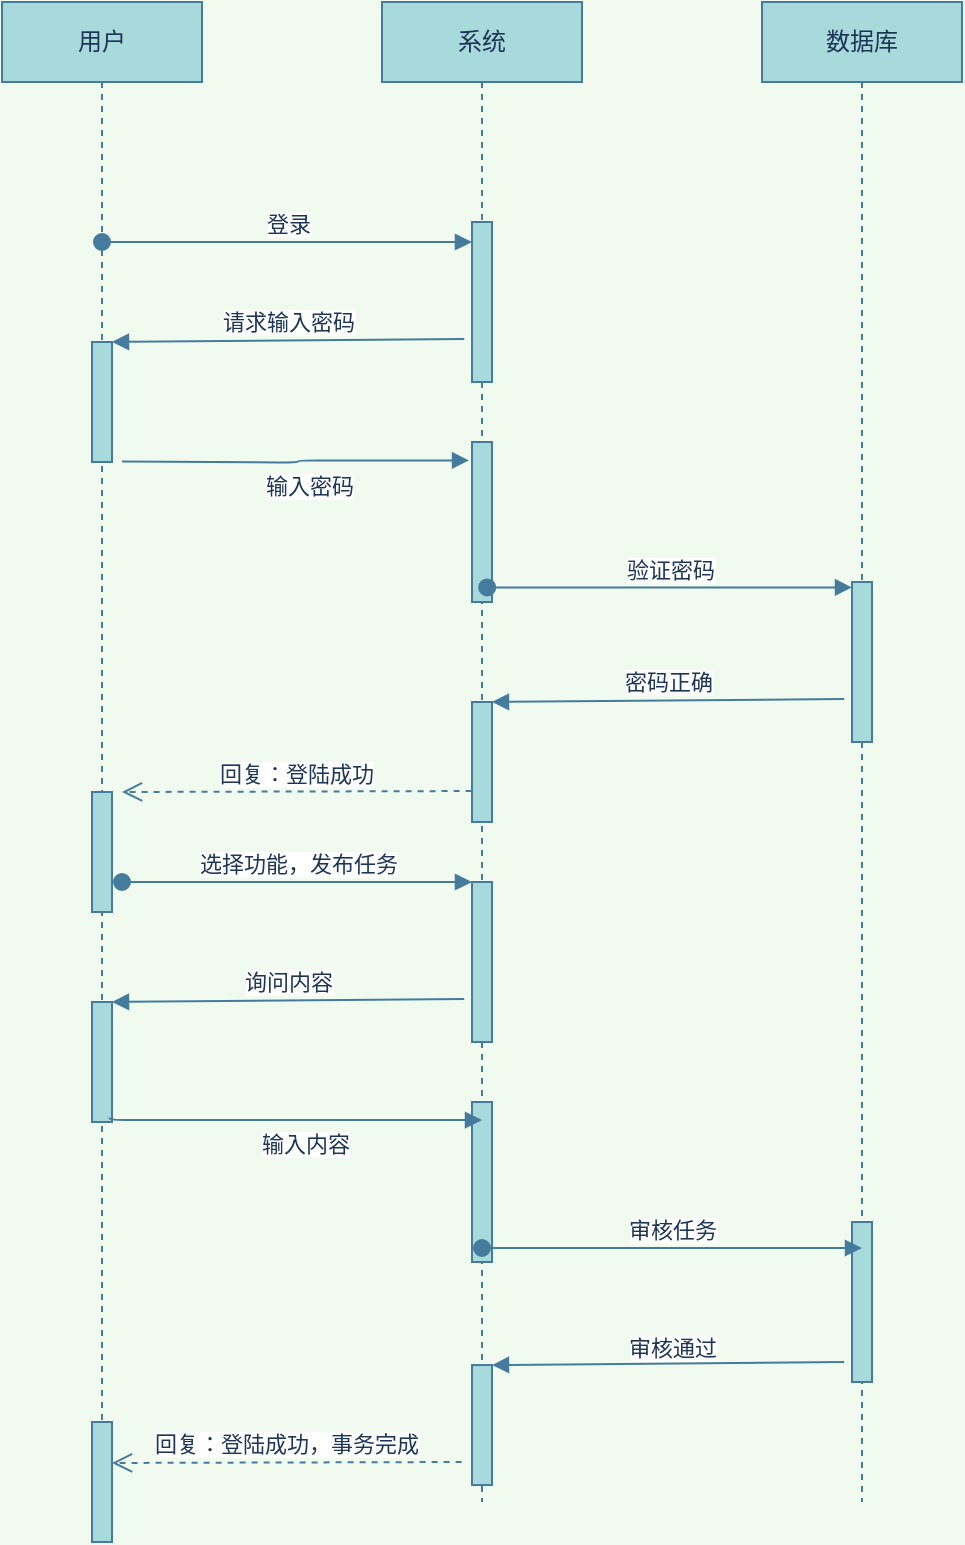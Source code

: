<mxfile version="16.6.1" type="github">
  <diagram id="aeRG9rzD7lxfbZ-jMTFp" name="第 1 页">
    <mxGraphModel dx="771" dy="447" grid="1" gridSize="10" guides="1" tooltips="1" connect="1" arrows="1" fold="1" page="1" pageScale="1" pageWidth="827" pageHeight="1169" background="#F1FAEE" math="0" shadow="0">
      <root>
        <mxCell id="0" />
        <mxCell id="1" parent="0" />
        <mxCell id="naZADqsueXCr0R1nJYDh-34" value="用户" style="shape=umlLifeline;perimeter=lifelinePerimeter;whiteSpace=wrap;html=1;container=1;collapsible=0;recursiveResize=0;outlineConnect=0;rounded=0;sketch=0;fontColor=#1D3557;strokeColor=#457B9D;fillColor=#A8DADC;" vertex="1" parent="1">
          <mxGeometry x="300" y="190" width="100" height="770" as="geometry" />
        </mxCell>
        <mxCell id="naZADqsueXCr0R1nJYDh-46" value="" style="html=1;points=[];perimeter=orthogonalPerimeter;rounded=0;sketch=0;fontColor=#1D3557;strokeColor=#457B9D;fillColor=#A8DADC;" vertex="1" parent="naZADqsueXCr0R1nJYDh-34">
          <mxGeometry x="45" y="170" width="10" height="60" as="geometry" />
        </mxCell>
        <mxCell id="naZADqsueXCr0R1nJYDh-71" value="回复：登陆成功" style="html=1;verticalAlign=bottom;endArrow=open;dashed=1;endSize=8;rounded=1;sketch=0;fontColor=#1D3557;strokeColor=#457B9D;fillColor=#A8DADC;curved=0;exitX=-0.02;exitY=0.742;exitDx=0;exitDy=0;exitPerimeter=0;" edge="1" parent="naZADqsueXCr0R1nJYDh-34" source="naZADqsueXCr0R1nJYDh-58">
          <mxGeometry relative="1" as="geometry">
            <mxPoint x="140" y="395" as="sourcePoint" />
            <mxPoint x="60" y="395" as="targetPoint" />
          </mxGeometry>
        </mxCell>
        <mxCell id="naZADqsueXCr0R1nJYDh-72" value="" style="html=1;points=[];perimeter=orthogonalPerimeter;rounded=0;sketch=0;fontColor=#1D3557;strokeColor=#457B9D;fillColor=#A8DADC;" vertex="1" parent="naZADqsueXCr0R1nJYDh-34">
          <mxGeometry x="45" y="500" width="10" height="60" as="geometry" />
        </mxCell>
        <mxCell id="naZADqsueXCr0R1nJYDh-87" value="回复：登陆成功，事务完成" style="html=1;verticalAlign=bottom;endArrow=open;dashed=1;endSize=8;rounded=1;sketch=0;fontColor=#1D3557;strokeColor=#457B9D;fillColor=#A8DADC;curved=0;exitX=-0.02;exitY=0.742;exitDx=0;exitDy=0;exitPerimeter=0;" edge="1" parent="naZADqsueXCr0R1nJYDh-34">
          <mxGeometry relative="1" as="geometry">
            <mxPoint x="229.8" y="730" as="sourcePoint" />
            <mxPoint x="55" y="730.48" as="targetPoint" />
          </mxGeometry>
        </mxCell>
        <mxCell id="naZADqsueXCr0R1nJYDh-89" value="" style="html=1;points=[];perimeter=orthogonalPerimeter;rounded=0;sketch=0;fontColor=#1D3557;strokeColor=#457B9D;fillColor=#A8DADC;" vertex="1" parent="naZADqsueXCr0R1nJYDh-34">
          <mxGeometry x="45" y="710" width="10" height="60" as="geometry" />
        </mxCell>
        <mxCell id="naZADqsueXCr0R1nJYDh-37" value="系统" style="shape=umlLifeline;perimeter=lifelinePerimeter;whiteSpace=wrap;html=1;container=1;collapsible=0;recursiveResize=0;outlineConnect=0;rounded=0;sketch=0;fontColor=#1D3557;strokeColor=#457B9D;fillColor=#A8DADC;" vertex="1" parent="1">
          <mxGeometry x="490" y="190" width="100" height="750" as="geometry" />
        </mxCell>
        <mxCell id="naZADqsueXCr0R1nJYDh-53" value="" style="html=1;points=[];perimeter=orthogonalPerimeter;rounded=0;sketch=0;fontColor=#1D3557;strokeColor=#457B9D;fillColor=#A8DADC;" vertex="1" parent="naZADqsueXCr0R1nJYDh-37">
          <mxGeometry x="45" y="110" width="10" height="80" as="geometry" />
        </mxCell>
        <mxCell id="naZADqsueXCr0R1nJYDh-55" value="" style="html=1;points=[];perimeter=orthogonalPerimeter;rounded=0;sketch=0;fontColor=#1D3557;strokeColor=#457B9D;fillColor=#A8DADC;" vertex="1" parent="naZADqsueXCr0R1nJYDh-37">
          <mxGeometry x="45" y="220" width="10" height="80" as="geometry" />
        </mxCell>
        <mxCell id="naZADqsueXCr0R1nJYDh-56" value="输入密码" style="endArrow=block;endFill=1;html=1;edgeStyle=orthogonalEdgeStyle;align=left;verticalAlign=top;rounded=1;sketch=0;fontColor=#1D3557;strokeColor=#457B9D;fillColor=#A8DADC;curved=0;entryX=-0.148;entryY=0.115;entryDx=0;entryDy=0;entryPerimeter=0;" edge="1" parent="naZADqsueXCr0R1nJYDh-37" target="naZADqsueXCr0R1nJYDh-55">
          <mxGeometry x="-0.196" y="1" relative="1" as="geometry">
            <mxPoint x="-130" y="229.75" as="sourcePoint" />
            <mxPoint x="30" y="229.75" as="targetPoint" />
            <mxPoint as="offset" />
          </mxGeometry>
        </mxCell>
        <mxCell id="naZADqsueXCr0R1nJYDh-57" value="" style="edgeLabel;resizable=0;html=1;align=left;verticalAlign=bottom;rounded=0;sketch=0;fontColor=#1D3557;strokeColor=#457B9D;fillColor=#A8DADC;" connectable="0" vertex="1" parent="naZADqsueXCr0R1nJYDh-56">
          <mxGeometry x="-1" relative="1" as="geometry" />
        </mxCell>
        <mxCell id="naZADqsueXCr0R1nJYDh-58" value="" style="html=1;points=[];perimeter=orthogonalPerimeter;rounded=0;sketch=0;fontColor=#1D3557;strokeColor=#457B9D;fillColor=#A8DADC;" vertex="1" parent="naZADqsueXCr0R1nJYDh-37">
          <mxGeometry x="45" y="350" width="10" height="60" as="geometry" />
        </mxCell>
        <mxCell id="naZADqsueXCr0R1nJYDh-73" value="" style="html=1;points=[];perimeter=orthogonalPerimeter;rounded=0;sketch=0;fontColor=#1D3557;strokeColor=#457B9D;fillColor=#A8DADC;" vertex="1" parent="naZADqsueXCr0R1nJYDh-37">
          <mxGeometry x="45" y="440" width="10" height="80" as="geometry" />
        </mxCell>
        <mxCell id="naZADqsueXCr0R1nJYDh-74" value="" style="html=1;points=[];perimeter=orthogonalPerimeter;rounded=0;sketch=0;fontColor=#1D3557;strokeColor=#457B9D;fillColor=#A8DADC;" vertex="1" parent="naZADqsueXCr0R1nJYDh-37">
          <mxGeometry x="45" y="550" width="10" height="80" as="geometry" />
        </mxCell>
        <mxCell id="naZADqsueXCr0R1nJYDh-83" value="" style="html=1;points=[];perimeter=orthogonalPerimeter;rounded=0;sketch=0;fontColor=#1D3557;strokeColor=#457B9D;fillColor=#A8DADC;" vertex="1" parent="naZADqsueXCr0R1nJYDh-37">
          <mxGeometry x="45" y="681.52" width="10" height="60" as="geometry" />
        </mxCell>
        <mxCell id="naZADqsueXCr0R1nJYDh-84" value="审核通过" style="html=1;verticalAlign=bottom;endArrow=block;entryX=1;entryY=0;rounded=1;sketch=0;fontColor=#1D3557;strokeColor=#457B9D;fillColor=#A8DADC;curved=0;exitX=-0.39;exitY=0.731;exitDx=0;exitDy=0;exitPerimeter=0;" edge="1" parent="naZADqsueXCr0R1nJYDh-37" target="naZADqsueXCr0R1nJYDh-83">
          <mxGeometry x="-0.022" y="1" relative="1" as="geometry">
            <mxPoint x="231.1" y="680.0" as="sourcePoint" />
            <mxPoint as="offset" />
          </mxGeometry>
        </mxCell>
        <mxCell id="naZADqsueXCr0R1nJYDh-38" value="数据库" style="shape=umlLifeline;perimeter=lifelinePerimeter;whiteSpace=wrap;html=1;container=1;collapsible=0;recursiveResize=0;outlineConnect=0;rounded=0;sketch=0;fontColor=#1D3557;strokeColor=#457B9D;fillColor=#A8DADC;" vertex="1" parent="1">
          <mxGeometry x="680" y="190" width="100" height="750" as="geometry" />
        </mxCell>
        <mxCell id="naZADqsueXCr0R1nJYDh-81" value="" style="html=1;points=[];perimeter=orthogonalPerimeter;rounded=0;sketch=0;fontColor=#1D3557;strokeColor=#457B9D;fillColor=#A8DADC;" vertex="1" parent="naZADqsueXCr0R1nJYDh-38">
          <mxGeometry x="45" y="610" width="10" height="80" as="geometry" />
        </mxCell>
        <mxCell id="naZADqsueXCr0R1nJYDh-47" value="请求输入密码" style="html=1;verticalAlign=bottom;endArrow=block;entryX=1;entryY=0;rounded=1;sketch=0;fontColor=#1D3557;strokeColor=#457B9D;fillColor=#A8DADC;curved=0;exitX=-0.39;exitY=0.731;exitDx=0;exitDy=0;exitPerimeter=0;" edge="1" target="naZADqsueXCr0R1nJYDh-46" parent="1" source="naZADqsueXCr0R1nJYDh-53">
          <mxGeometry relative="1" as="geometry">
            <mxPoint x="425" y="360" as="sourcePoint" />
          </mxGeometry>
        </mxCell>
        <mxCell id="naZADqsueXCr0R1nJYDh-54" value="登录" style="html=1;verticalAlign=bottom;startArrow=oval;endArrow=block;startSize=8;rounded=1;sketch=0;fontColor=#1D3557;strokeColor=#457B9D;fillColor=#A8DADC;curved=0;" edge="1" target="naZADqsueXCr0R1nJYDh-53" parent="1" source="naZADqsueXCr0R1nJYDh-34">
          <mxGeometry relative="1" as="geometry">
            <mxPoint x="470" y="300" as="sourcePoint" />
            <Array as="points">
              <mxPoint x="420" y="310" />
            </Array>
          </mxGeometry>
        </mxCell>
        <mxCell id="naZADqsueXCr0R1nJYDh-59" value="" style="html=1;points=[];perimeter=orthogonalPerimeter;rounded=0;sketch=0;fontColor=#1D3557;strokeColor=#457B9D;fillColor=#A8DADC;" vertex="1" parent="1">
          <mxGeometry x="725" y="480" width="10" height="80" as="geometry" />
        </mxCell>
        <mxCell id="naZADqsueXCr0R1nJYDh-63" value="密码正确" style="html=1;verticalAlign=bottom;endArrow=block;entryX=1;entryY=0;rounded=1;sketch=0;fontColor=#1D3557;strokeColor=#457B9D;fillColor=#A8DADC;curved=0;exitX=-0.39;exitY=0.731;exitDx=0;exitDy=0;exitPerimeter=0;" edge="1" parent="1" source="naZADqsueXCr0R1nJYDh-59" target="naZADqsueXCr0R1nJYDh-58">
          <mxGeometry relative="1" as="geometry">
            <mxPoint x="615" y="540" as="sourcePoint" />
          </mxGeometry>
        </mxCell>
        <mxCell id="naZADqsueXCr0R1nJYDh-64" value="验证密码" style="html=1;verticalAlign=bottom;startArrow=oval;endArrow=block;startSize=8;rounded=1;sketch=0;fontColor=#1D3557;strokeColor=#457B9D;fillColor=#A8DADC;curved=0;exitX=0.526;exitY=0.245;exitDx=0;exitDy=0;exitPerimeter=0;" edge="1" parent="1" target="naZADqsueXCr0R1nJYDh-59">
          <mxGeometry relative="1" as="geometry">
            <mxPoint x="542.6" y="482.7" as="sourcePoint" />
          </mxGeometry>
        </mxCell>
        <mxCell id="naZADqsueXCr0R1nJYDh-65" value="" style="html=1;points=[];perimeter=orthogonalPerimeter;rounded=0;sketch=0;fontColor=#1D3557;strokeColor=#457B9D;fillColor=#A8DADC;" vertex="1" parent="1">
          <mxGeometry x="345" y="585" width="10" height="60" as="geometry" />
        </mxCell>
        <mxCell id="naZADqsueXCr0R1nJYDh-75" value="输入内容" style="endArrow=block;endFill=1;html=1;edgeStyle=orthogonalEdgeStyle;align=left;verticalAlign=top;rounded=1;sketch=0;fontColor=#1D3557;strokeColor=#457B9D;fillColor=#A8DADC;curved=0;exitX=0.888;exitY=0.963;exitDx=0;exitDy=0;exitPerimeter=0;entryX=0.5;entryY=0.113;entryDx=0;entryDy=0;entryPerimeter=0;" edge="1" parent="1" target="naZADqsueXCr0R1nJYDh-74" source="naZADqsueXCr0R1nJYDh-72">
          <mxGeometry x="-0.196" y="1" relative="1" as="geometry">
            <mxPoint x="380" y="749.75" as="sourcePoint" />
            <mxPoint x="530" y="749" as="targetPoint" />
            <mxPoint as="offset" />
            <Array as="points">
              <mxPoint x="354" y="749" />
            </Array>
          </mxGeometry>
        </mxCell>
        <mxCell id="naZADqsueXCr0R1nJYDh-76" value="" style="edgeLabel;resizable=0;html=1;align=left;verticalAlign=bottom;rounded=0;sketch=0;fontColor=#1D3557;strokeColor=#457B9D;fillColor=#A8DADC;" connectable="0" vertex="1" parent="naZADqsueXCr0R1nJYDh-75">
          <mxGeometry x="-1" relative="1" as="geometry" />
        </mxCell>
        <mxCell id="naZADqsueXCr0R1nJYDh-77" value="询问内容" style="html=1;verticalAlign=bottom;endArrow=block;entryX=1;entryY=0;rounded=1;sketch=0;fontColor=#1D3557;strokeColor=#457B9D;fillColor=#A8DADC;curved=0;exitX=-0.39;exitY=0.731;exitDx=0;exitDy=0;exitPerimeter=0;" edge="1" parent="1" source="naZADqsueXCr0R1nJYDh-73" target="naZADqsueXCr0R1nJYDh-72">
          <mxGeometry relative="1" as="geometry">
            <mxPoint x="445" y="690" as="sourcePoint" />
          </mxGeometry>
        </mxCell>
        <mxCell id="naZADqsueXCr0R1nJYDh-78" value="选择功能，发布任务" style="html=1;verticalAlign=bottom;startArrow=oval;endArrow=block;startSize=8;rounded=1;sketch=0;fontColor=#1D3557;strokeColor=#457B9D;fillColor=#A8DADC;curved=0;" edge="1" parent="1" target="naZADqsueXCr0R1nJYDh-73">
          <mxGeometry relative="1" as="geometry">
            <mxPoint x="360" y="630" as="sourcePoint" />
          </mxGeometry>
        </mxCell>
        <mxCell id="naZADqsueXCr0R1nJYDh-79" value="审核任务" style="html=1;verticalAlign=bottom;startArrow=oval;endArrow=block;startSize=8;rounded=1;sketch=0;fontColor=#1D3557;strokeColor=#457B9D;fillColor=#A8DADC;curved=0;" edge="1" parent="1" source="naZADqsueXCr0R1nJYDh-37">
          <mxGeometry relative="1" as="geometry">
            <mxPoint x="562.6" y="812.7" as="sourcePoint" />
            <mxPoint x="730" y="813" as="targetPoint" />
          </mxGeometry>
        </mxCell>
      </root>
    </mxGraphModel>
  </diagram>
</mxfile>
